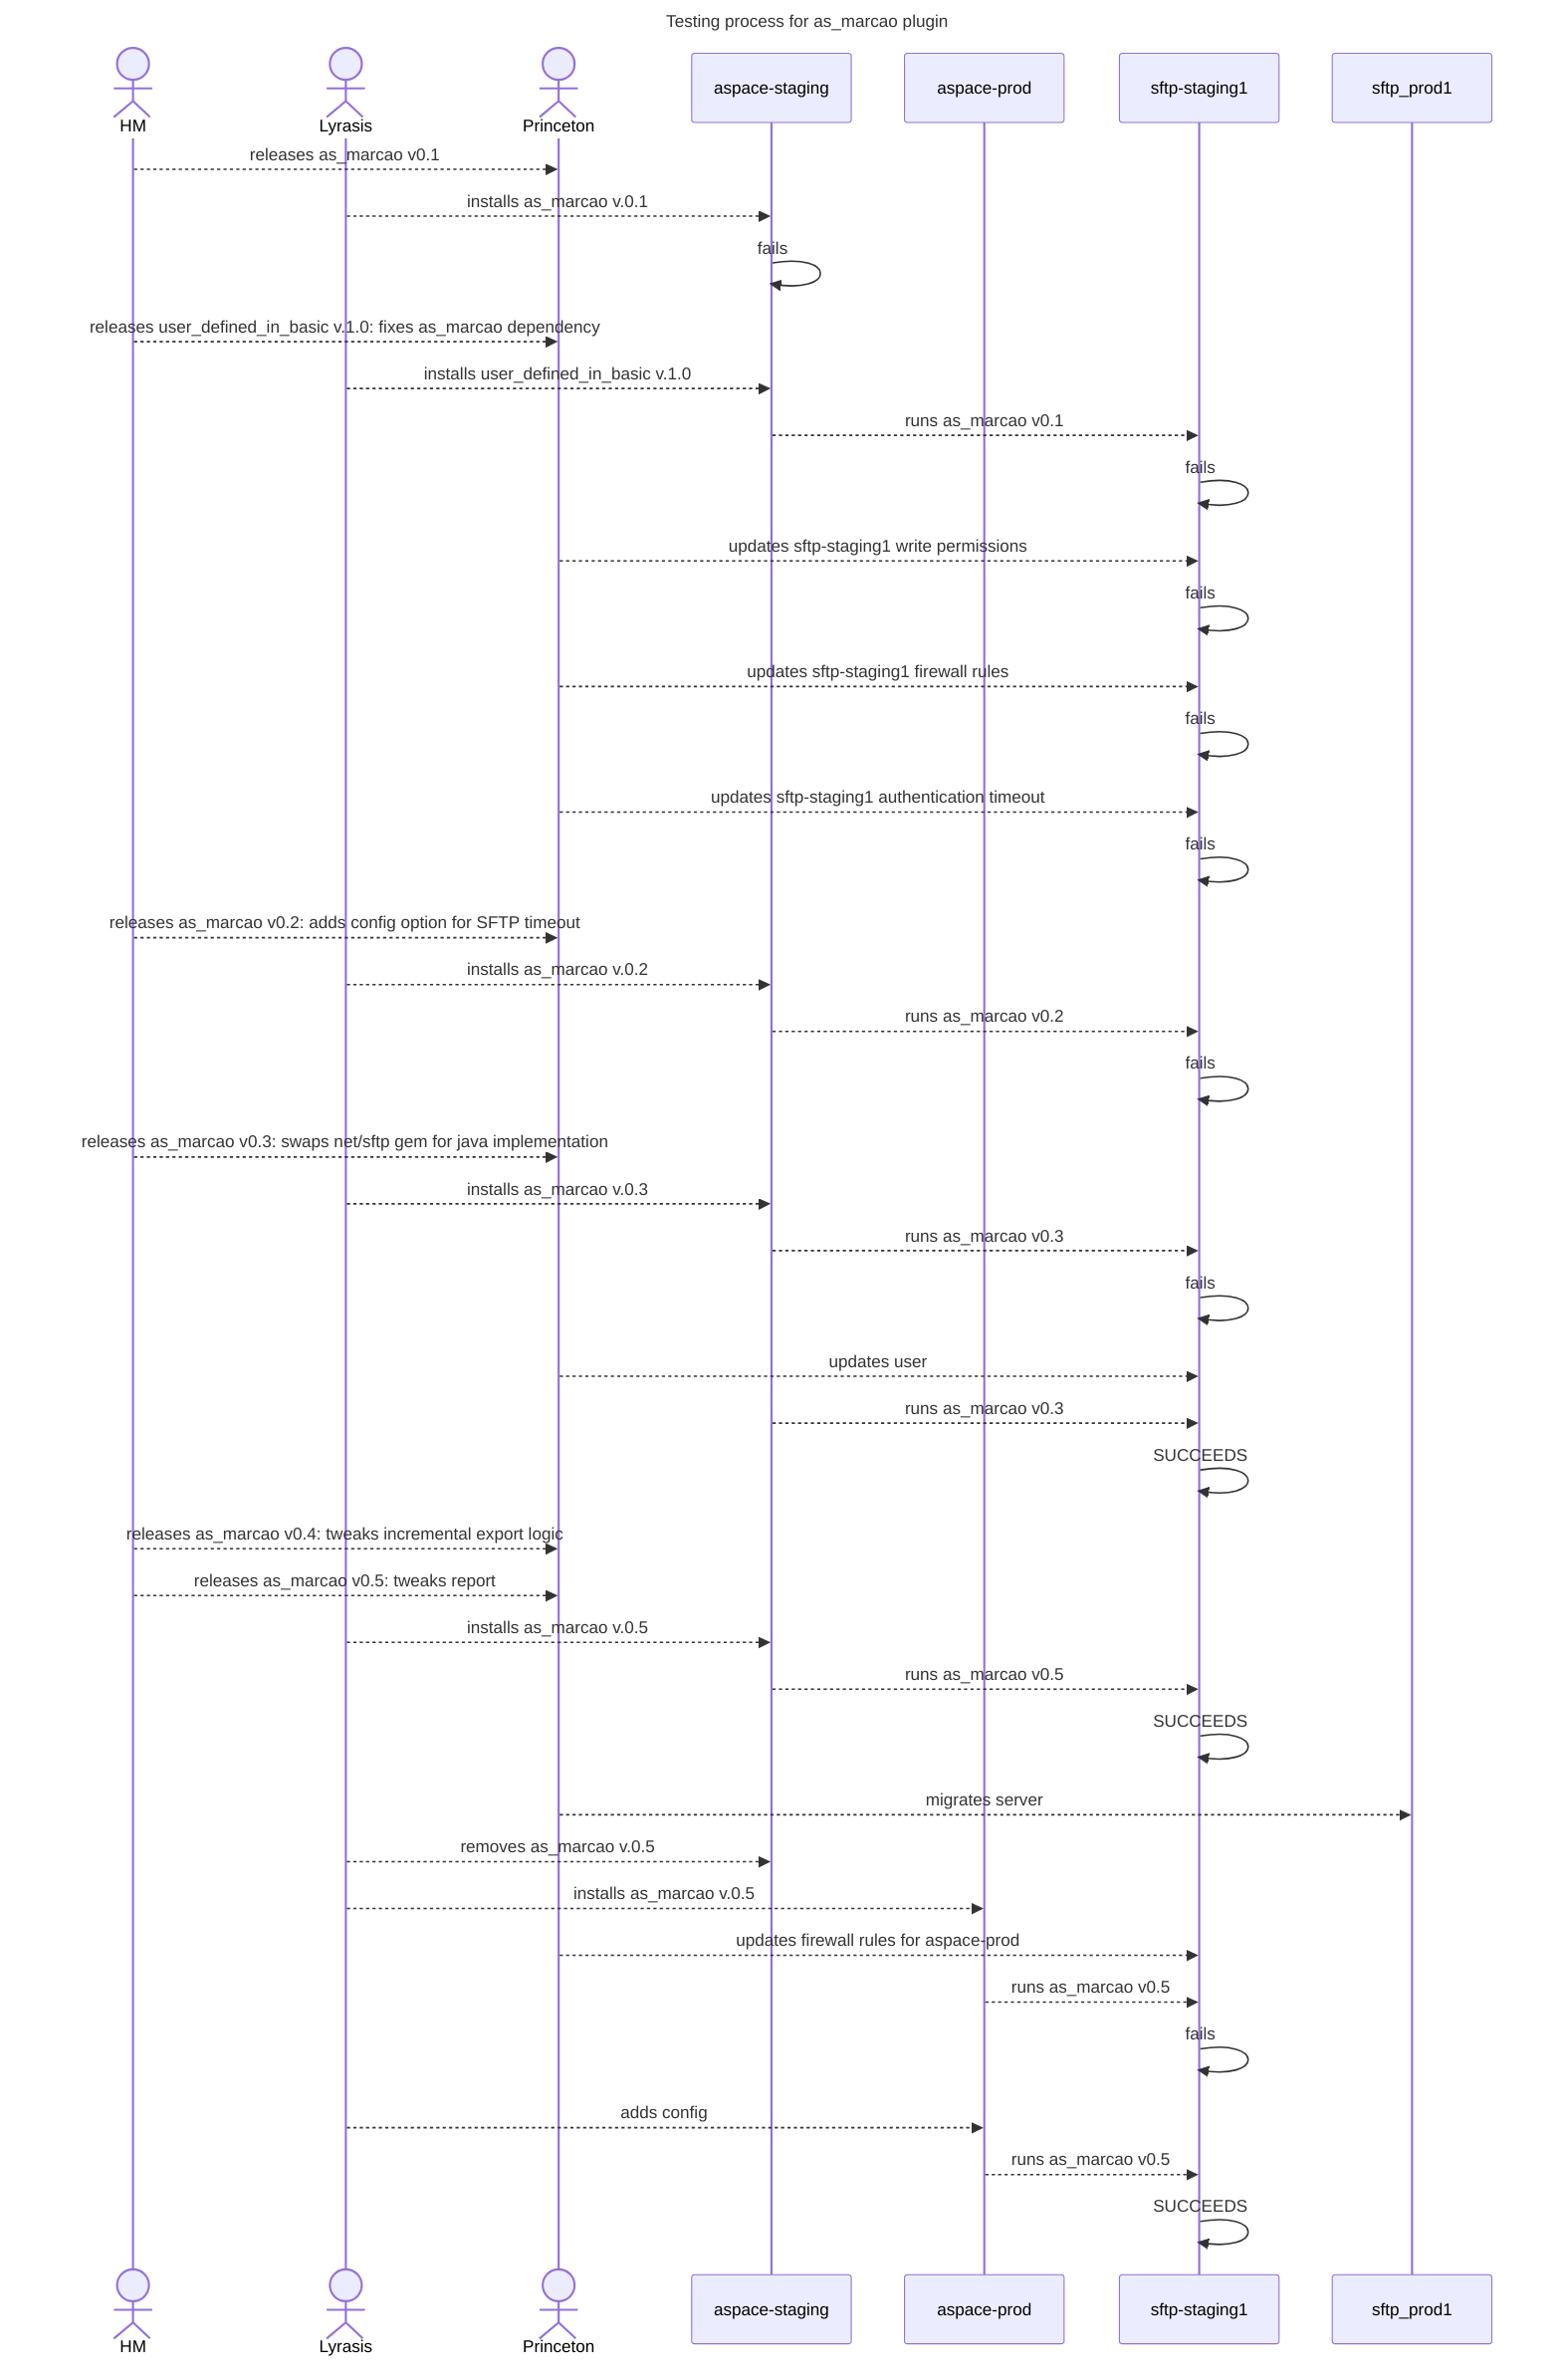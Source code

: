 ---
title: Testing process for as_marcao plugin
---
sequenceDiagram;
actor HM
actor Lyrasis
actor Princeton
participant aspace-staging 
participant aspace-prod
participant sftp-staging1
participant sftp_prod1

HM-->>Princeton:releases as_marcao v0.1
Lyrasis-->>aspace-staging: installs as_marcao v.0.1
aspace-staging->>aspace-staging:fails
HM-->>Princeton: releases user_defined_in_basic v.1.0: fixes as_marcao dependency
Lyrasis-->>aspace-staging: installs user_defined_in_basic v.1.0
aspace-staging-->>sftp-staging1:runs as_marcao v0.1
sftp-staging1->>sftp-staging1: fails
Princeton-->>sftp-staging1: updates sftp-staging1 write permissions
sftp-staging1->>sftp-staging1: fails
Princeton-->>sftp-staging1: updates sftp-staging1 firewall rules
sftp-staging1->>sftp-staging1: fails
Princeton-->>sftp-staging1: updates sftp-staging1 authentication timeout
sftp-staging1->>sftp-staging1: fails
HM-->>Princeton:releases as_marcao v0.2: adds config option for SFTP timeout
Lyrasis-->>aspace-staging: installs as_marcao v.0.2
aspace-staging-->>sftp-staging1:runs as_marcao v0.2
sftp-staging1->>sftp-staging1: fails
HM-->>Princeton:releases as_marcao v0.3: swaps net/sftp gem for java implementation
Lyrasis-->>aspace-staging: installs as_marcao v.0.3
aspace-staging-->>sftp-staging1:runs as_marcao v0.3
sftp-staging1->>sftp-staging1: fails
Princeton-->>sftp-staging1: updates user
aspace-staging-->>sftp-staging1:runs as_marcao v0.3
sftp-staging1->>sftp-staging1: SUCCEEDS
HM-->>Princeton:releases as_marcao v0.4: tweaks incremental export logic
HM-->>Princeton:releases as_marcao v0.5: tweaks report
Lyrasis-->>aspace-staging: installs as_marcao v.0.5
aspace-staging-->>sftp-staging1:runs as_marcao v0.5
sftp-staging1->>sftp-staging1: SUCCEEDS
Princeton-->>sftp_prod1: migrates server
Lyrasis-->>aspace-staging: removes as_marcao v.0.5
Lyrasis-->>aspace-prod: installs as_marcao v.0.5
Princeton-->>sftp-staging1: updates firewall rules for aspace-prod
aspace-prod-->>sftp-staging1:runs as_marcao v0.5
sftp-staging1->>sftp-staging1: fails
Lyrasis-->>aspace-prod: adds config
aspace-prod-->>sftp-staging1:runs as_marcao v0.5
sftp-staging1->>sftp-staging1: SUCCEEDS